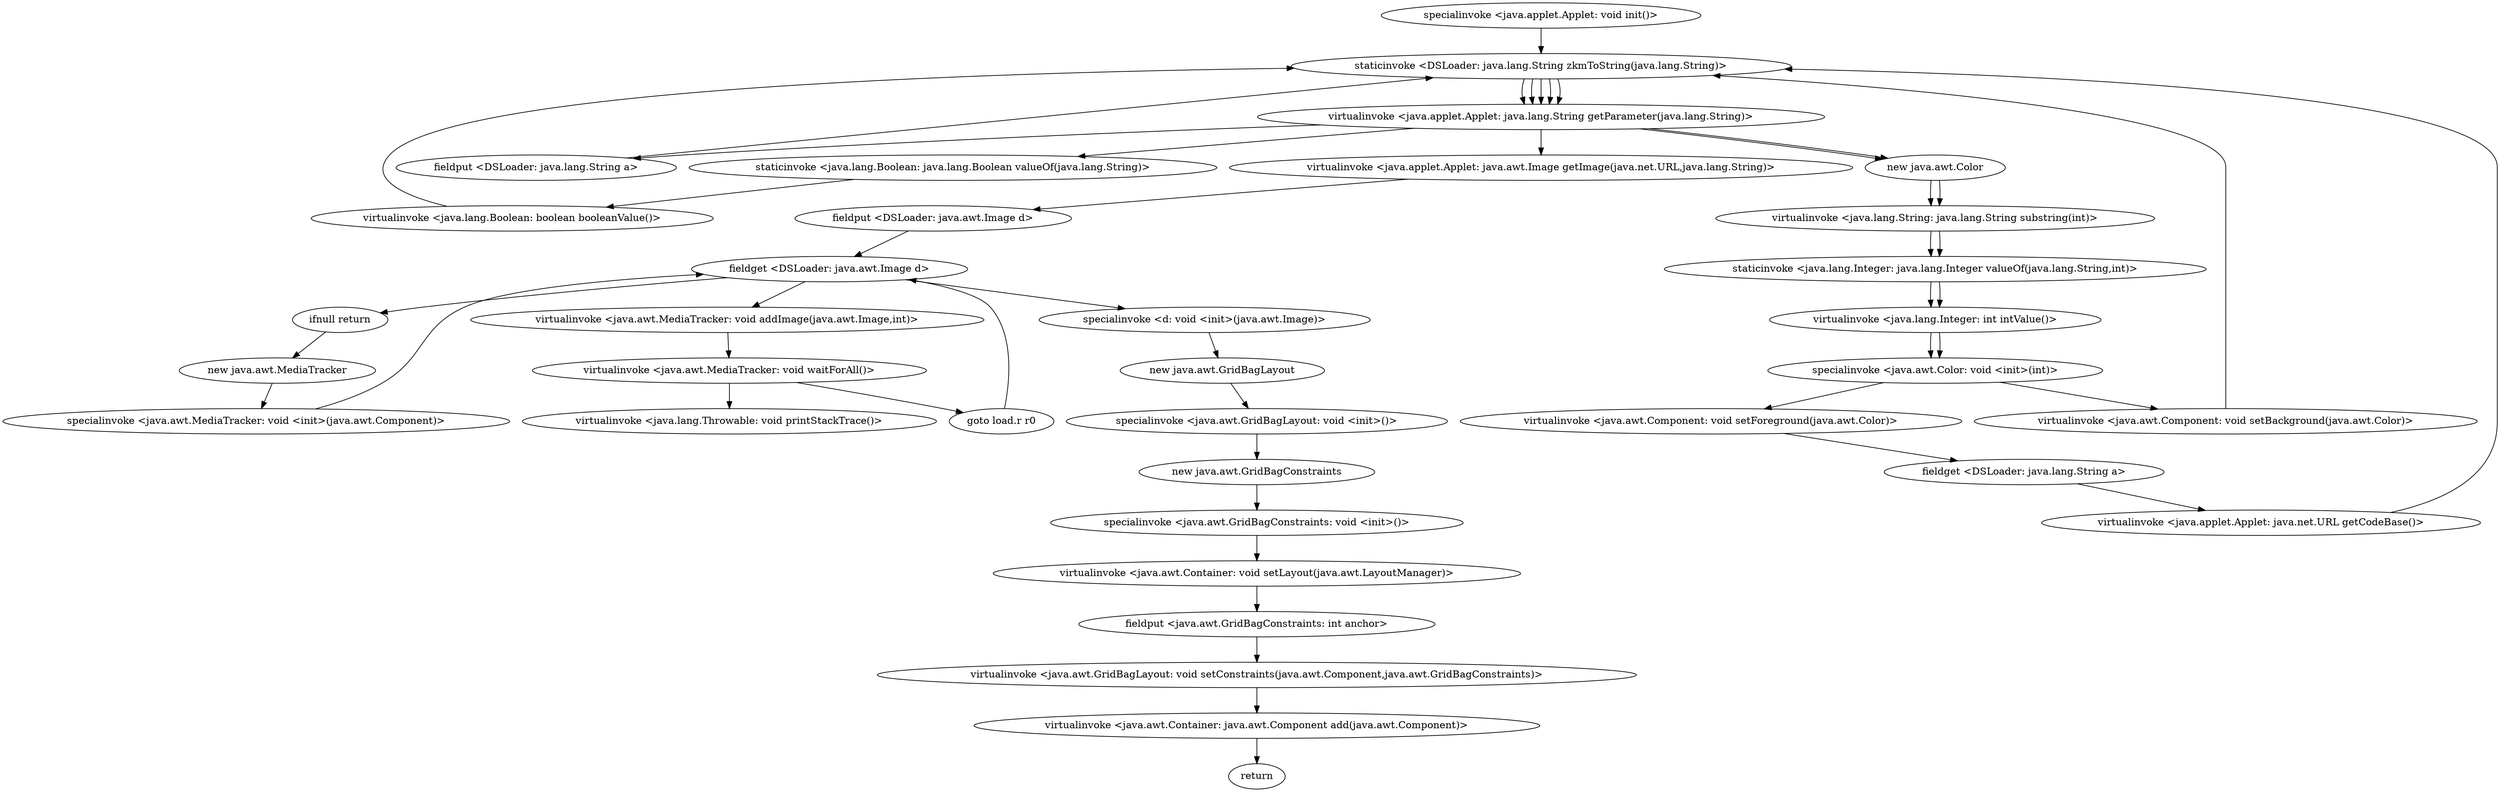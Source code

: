 digraph "" {
"specialinvoke <java.applet.Applet: void init()>";
 "specialinvoke <java.applet.Applet: void init()>"->"staticinvoke <DSLoader: java.lang.String zkmToString(java.lang.String)>";
 "staticinvoke <DSLoader: java.lang.String zkmToString(java.lang.String)>"->"virtualinvoke <java.applet.Applet: java.lang.String getParameter(java.lang.String)>";
 "virtualinvoke <java.applet.Applet: java.lang.String getParameter(java.lang.String)>"->"fieldput <DSLoader: java.lang.String a>";
 "fieldput <DSLoader: java.lang.String a>"->"staticinvoke <DSLoader: java.lang.String zkmToString(java.lang.String)>";
 "staticinvoke <DSLoader: java.lang.String zkmToString(java.lang.String)>"->"virtualinvoke <java.applet.Applet: java.lang.String getParameter(java.lang.String)>";
 "virtualinvoke <java.applet.Applet: java.lang.String getParameter(java.lang.String)>"->"staticinvoke <java.lang.Boolean: java.lang.Boolean valueOf(java.lang.String)>";
 "staticinvoke <java.lang.Boolean: java.lang.Boolean valueOf(java.lang.String)>"->"virtualinvoke <java.lang.Boolean: boolean booleanValue()>";
 "virtualinvoke <java.lang.Boolean: boolean booleanValue()>"->"staticinvoke <DSLoader: java.lang.String zkmToString(java.lang.String)>";
 "staticinvoke <DSLoader: java.lang.String zkmToString(java.lang.String)>"->"virtualinvoke <java.applet.Applet: java.lang.String getParameter(java.lang.String)>";
 "virtualinvoke <java.applet.Applet: java.lang.String getParameter(java.lang.String)>"->"new java.awt.Color";
 "new java.awt.Color"->"virtualinvoke <java.lang.String: java.lang.String substring(int)>";
 "virtualinvoke <java.lang.String: java.lang.String substring(int)>"->"staticinvoke <java.lang.Integer: java.lang.Integer valueOf(java.lang.String,int)>";
 "staticinvoke <java.lang.Integer: java.lang.Integer valueOf(java.lang.String,int)>"->"virtualinvoke <java.lang.Integer: int intValue()>";
 "virtualinvoke <java.lang.Integer: int intValue()>"->"specialinvoke <java.awt.Color: void <init>(int)>";
 "specialinvoke <java.awt.Color: void <init>(int)>"->"virtualinvoke <java.awt.Component: void setBackground(java.awt.Color)>";
 "virtualinvoke <java.awt.Component: void setBackground(java.awt.Color)>"->"staticinvoke <DSLoader: java.lang.String zkmToString(java.lang.String)>";
 "staticinvoke <DSLoader: java.lang.String zkmToString(java.lang.String)>"->"virtualinvoke <java.applet.Applet: java.lang.String getParameter(java.lang.String)>";
 "virtualinvoke <java.applet.Applet: java.lang.String getParameter(java.lang.String)>"->"new java.awt.Color";
 "new java.awt.Color"->"virtualinvoke <java.lang.String: java.lang.String substring(int)>";
 "virtualinvoke <java.lang.String: java.lang.String substring(int)>"->"staticinvoke <java.lang.Integer: java.lang.Integer valueOf(java.lang.String,int)>";
 "staticinvoke <java.lang.Integer: java.lang.Integer valueOf(java.lang.String,int)>"->"virtualinvoke <java.lang.Integer: int intValue()>";
 "virtualinvoke <java.lang.Integer: int intValue()>"->"specialinvoke <java.awt.Color: void <init>(int)>";
 "specialinvoke <java.awt.Color: void <init>(int)>"->"virtualinvoke <java.awt.Component: void setForeground(java.awt.Color)>";
 "virtualinvoke <java.awt.Component: void setForeground(java.awt.Color)>"->"fieldget <DSLoader: java.lang.String a>";
 "fieldget <DSLoader: java.lang.String a>"->"virtualinvoke <java.applet.Applet: java.net.URL getCodeBase()>";
 "virtualinvoke <java.applet.Applet: java.net.URL getCodeBase()>"->"staticinvoke <DSLoader: java.lang.String zkmToString(java.lang.String)>";
 "staticinvoke <DSLoader: java.lang.String zkmToString(java.lang.String)>"->"virtualinvoke <java.applet.Applet: java.lang.String getParameter(java.lang.String)>";
 "virtualinvoke <java.applet.Applet: java.lang.String getParameter(java.lang.String)>"->"virtualinvoke <java.applet.Applet: java.awt.Image getImage(java.net.URL,java.lang.String)>";
 "virtualinvoke <java.applet.Applet: java.awt.Image getImage(java.net.URL,java.lang.String)>"->"fieldput <DSLoader: java.awt.Image d>";
 "fieldput <DSLoader: java.awt.Image d>"->"fieldget <DSLoader: java.awt.Image d>";
 "fieldget <DSLoader: java.awt.Image d>"->"ifnull return";
 "ifnull return"->"new java.awt.MediaTracker";
 "new java.awt.MediaTracker"->"specialinvoke <java.awt.MediaTracker: void <init>(java.awt.Component)>";
 "specialinvoke <java.awt.MediaTracker: void <init>(java.awt.Component)>"->"fieldget <DSLoader: java.awt.Image d>";
 "fieldget <DSLoader: java.awt.Image d>"->"virtualinvoke <java.awt.MediaTracker: void addImage(java.awt.Image,int)>";
 "virtualinvoke <java.awt.MediaTracker: void addImage(java.awt.Image,int)>"->"virtualinvoke <java.awt.MediaTracker: void waitForAll()>";
 "virtualinvoke <java.awt.MediaTracker: void waitForAll()>"->"goto load.r r0";
 "goto load.r r0"->"fieldget <DSLoader: java.awt.Image d>";
 "fieldget <DSLoader: java.awt.Image d>"->"specialinvoke <d: void <init>(java.awt.Image)>";
 "specialinvoke <d: void <init>(java.awt.Image)>"->"new java.awt.GridBagLayout";
 "new java.awt.GridBagLayout"->"specialinvoke <java.awt.GridBagLayout: void <init>()>";
 "specialinvoke <java.awt.GridBagLayout: void <init>()>"->"new java.awt.GridBagConstraints";
 "new java.awt.GridBagConstraints"->"specialinvoke <java.awt.GridBagConstraints: void <init>()>";
 "specialinvoke <java.awt.GridBagConstraints: void <init>()>"->"virtualinvoke <java.awt.Container: void setLayout(java.awt.LayoutManager)>";
 "virtualinvoke <java.awt.Container: void setLayout(java.awt.LayoutManager)>"->"fieldput <java.awt.GridBagConstraints: int anchor>";
 "fieldput <java.awt.GridBagConstraints: int anchor>"->"virtualinvoke <java.awt.GridBagLayout: void setConstraints(java.awt.Component,java.awt.GridBagConstraints)>";
 "virtualinvoke <java.awt.GridBagLayout: void setConstraints(java.awt.Component,java.awt.GridBagConstraints)>"->"virtualinvoke <java.awt.Container: java.awt.Component add(java.awt.Component)>";
 "virtualinvoke <java.awt.Container: java.awt.Component add(java.awt.Component)>"->"return";
 "virtualinvoke <java.awt.MediaTracker: void waitForAll()>"->"virtualinvoke <java.lang.Throwable: void printStackTrace()>";
}
